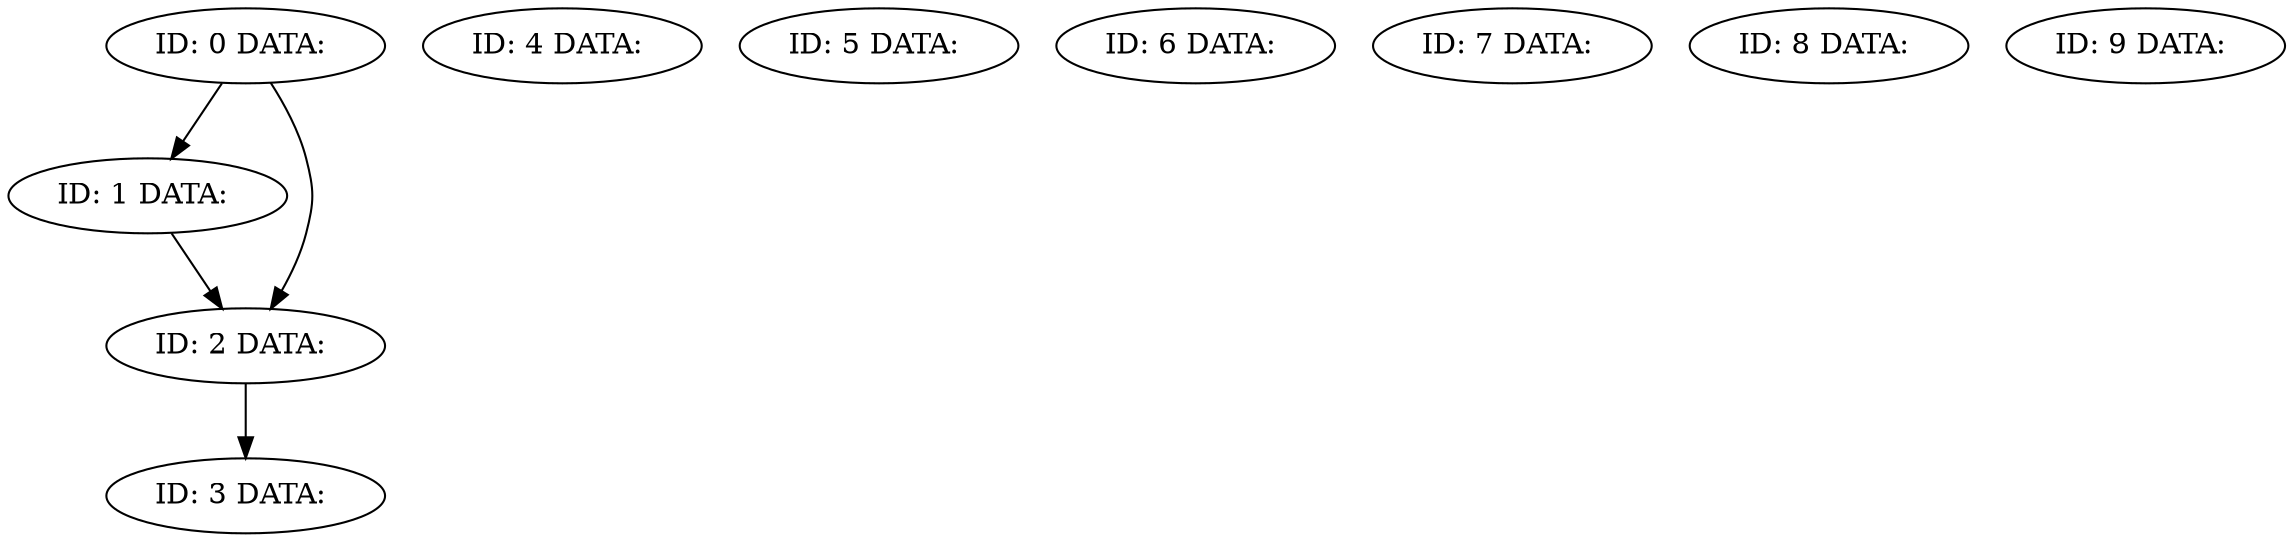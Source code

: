 digraph {
	0 [label="ID: 0 DATA: "];
	1 [label="ID: 1 DATA: "];
	2 [label="ID: 2 DATA: "];
	3 [label="ID: 3 DATA: "];
	4 [label="ID: 4 DATA: "];
	5 [label="ID: 5 DATA: "];
	6 [label="ID: 6 DATA: "];
	7 [label="ID: 7 DATA: "];
	8 [label="ID: 8 DATA: "];
	9 [label="ID: 9 DATA: "];
	0 -> 1;
	0 -> 2;
	1 -> 2;
	2 -> 3;
}


